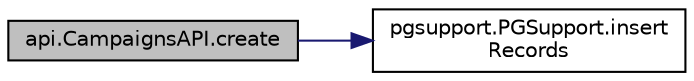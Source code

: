 digraph "api.CampaignsAPI.create"
{
 // LATEX_PDF_SIZE
  edge [fontname="Helvetica",fontsize="10",labelfontname="Helvetica",labelfontsize="10"];
  node [fontname="Helvetica",fontsize="10",shape=record];
  rankdir="LR";
  Node1 [label="api.CampaignsAPI.create",height=0.2,width=0.4,color="black", fillcolor="grey75", style="filled", fontcolor="black",tooltip=" "];
  Node1 -> Node2 [color="midnightblue",fontsize="10",style="solid",fontname="Helvetica"];
  Node2 [label="pgsupport.PGSupport.insert\lRecords",height=0.2,width=0.4,color="black", fillcolor="white", style="filled",URL="$classpgsupport_1_1PGSupport.html#a0a3ceeef9f9d74bccea0ddc944f95f89",tooltip=" "];
}

